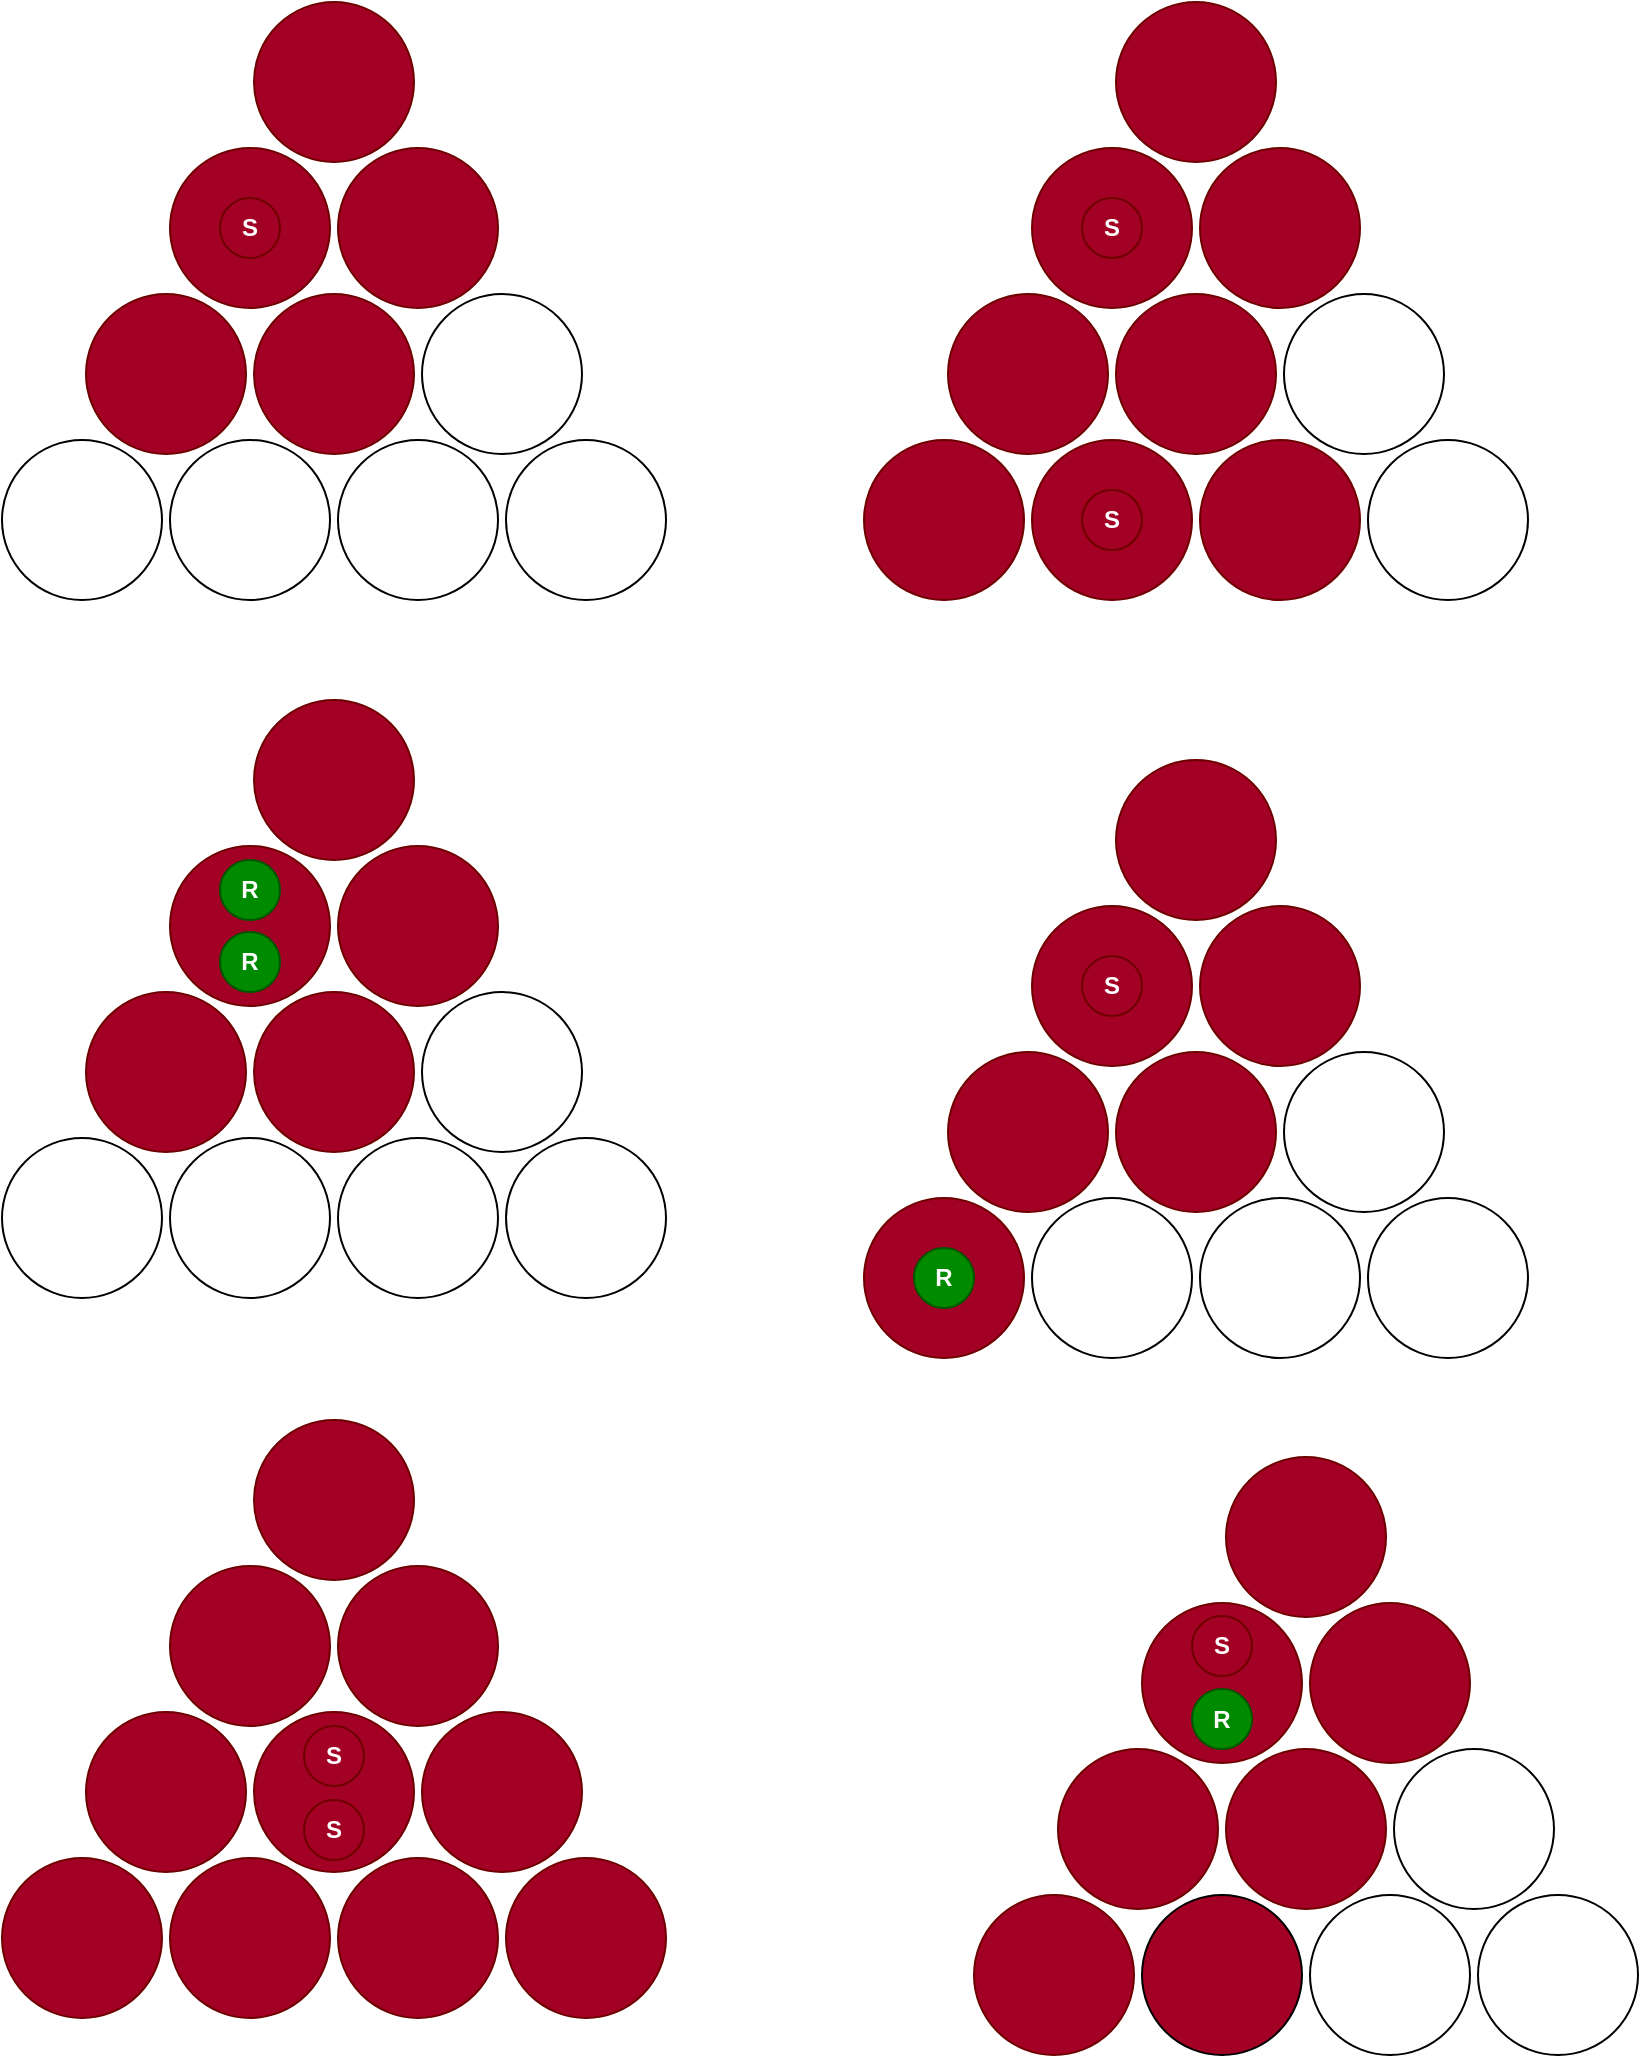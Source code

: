 <mxfile version="28.2.5">
  <diagram name="Page-1" id="XssxNVkgfkh5pdiABYT3">
    <mxGraphModel dx="832" dy="804" grid="1" gridSize="10" guides="1" tooltips="1" connect="1" arrows="1" fold="1" page="1" pageScale="1" pageWidth="850" pageHeight="1100" math="0" shadow="0">
      <root>
        <mxCell id="0" />
        <mxCell id="1" parent="0" />
        <mxCell id="eENtdVPv-HLIvvjdy8y6-1" value="" style="ellipse;whiteSpace=wrap;html=1;aspect=fixed;" vertex="1" parent="1">
          <mxGeometry x="259" y="420" width="80" height="80" as="geometry" />
        </mxCell>
        <mxCell id="eENtdVPv-HLIvvjdy8y6-2" value="" style="ellipse;whiteSpace=wrap;html=1;aspect=fixed;" vertex="1" parent="1">
          <mxGeometry x="343" y="420" width="80" height="80" as="geometry" />
        </mxCell>
        <mxCell id="eENtdVPv-HLIvvjdy8y6-3" value="" style="ellipse;whiteSpace=wrap;html=1;aspect=fixed;" vertex="1" parent="1">
          <mxGeometry x="427" y="420" width="80" height="80" as="geometry" />
        </mxCell>
        <mxCell id="eENtdVPv-HLIvvjdy8y6-4" value="" style="ellipse;whiteSpace=wrap;html=1;aspect=fixed;" vertex="1" parent="1">
          <mxGeometry x="511" y="420" width="80" height="80" as="geometry" />
        </mxCell>
        <mxCell id="eENtdVPv-HLIvvjdy8y6-5" value="" style="ellipse;whiteSpace=wrap;html=1;aspect=fixed;fillColor=#a20025;fontColor=#ffffff;strokeColor=#6F0000;" vertex="1" parent="1">
          <mxGeometry x="301" y="347" width="80" height="80" as="geometry" />
        </mxCell>
        <mxCell id="eENtdVPv-HLIvvjdy8y6-6" value="" style="ellipse;whiteSpace=wrap;html=1;aspect=fixed;fillColor=#a20025;fontColor=#ffffff;strokeColor=#6F0000;" vertex="1" parent="1">
          <mxGeometry x="385" y="347" width="80" height="80" as="geometry" />
        </mxCell>
        <mxCell id="eENtdVPv-HLIvvjdy8y6-7" value="" style="ellipse;whiteSpace=wrap;html=1;aspect=fixed;" vertex="1" parent="1">
          <mxGeometry x="469" y="347" width="80" height="80" as="geometry" />
        </mxCell>
        <mxCell id="eENtdVPv-HLIvvjdy8y6-8" value="" style="ellipse;whiteSpace=wrap;html=1;aspect=fixed;fillColor=#a20025;fontColor=#ffffff;strokeColor=#6F0000;" vertex="1" parent="1">
          <mxGeometry x="343" y="274" width="80" height="80" as="geometry" />
        </mxCell>
        <mxCell id="eENtdVPv-HLIvvjdy8y6-9" value="" style="ellipse;whiteSpace=wrap;html=1;aspect=fixed;fillColor=#a20025;fontColor=#ffffff;strokeColor=#6F0000;" vertex="1" parent="1">
          <mxGeometry x="427" y="274" width="80" height="80" as="geometry" />
        </mxCell>
        <mxCell id="eENtdVPv-HLIvvjdy8y6-10" value="" style="ellipse;whiteSpace=wrap;html=1;aspect=fixed;fillColor=#a20025;fontColor=#ffffff;strokeColor=#6F0000;" vertex="1" parent="1">
          <mxGeometry x="385" y="201" width="80" height="80" as="geometry" />
        </mxCell>
        <mxCell id="eENtdVPv-HLIvvjdy8y6-16" value="" style="ellipse;whiteSpace=wrap;html=1;aspect=fixed;" vertex="1" parent="1">
          <mxGeometry x="259" y="769" width="80" height="80" as="geometry" />
        </mxCell>
        <mxCell id="eENtdVPv-HLIvvjdy8y6-17" value="" style="ellipse;whiteSpace=wrap;html=1;aspect=fixed;" vertex="1" parent="1">
          <mxGeometry x="343" y="769" width="80" height="80" as="geometry" />
        </mxCell>
        <mxCell id="eENtdVPv-HLIvvjdy8y6-18" value="" style="ellipse;whiteSpace=wrap;html=1;aspect=fixed;" vertex="1" parent="1">
          <mxGeometry x="427" y="769" width="80" height="80" as="geometry" />
        </mxCell>
        <mxCell id="eENtdVPv-HLIvvjdy8y6-19" value="" style="ellipse;whiteSpace=wrap;html=1;aspect=fixed;" vertex="1" parent="1">
          <mxGeometry x="511" y="769" width="80" height="80" as="geometry" />
        </mxCell>
        <mxCell id="eENtdVPv-HLIvvjdy8y6-20" value="" style="ellipse;whiteSpace=wrap;html=1;aspect=fixed;fillColor=#a20025;fontColor=#ffffff;strokeColor=#6F0000;" vertex="1" parent="1">
          <mxGeometry x="301" y="696" width="80" height="80" as="geometry" />
        </mxCell>
        <mxCell id="eENtdVPv-HLIvvjdy8y6-21" value="" style="ellipse;whiteSpace=wrap;html=1;aspect=fixed;fillColor=#a20025;fontColor=#ffffff;strokeColor=#6F0000;" vertex="1" parent="1">
          <mxGeometry x="385" y="696" width="80" height="80" as="geometry" />
        </mxCell>
        <mxCell id="eENtdVPv-HLIvvjdy8y6-22" value="" style="ellipse;whiteSpace=wrap;html=1;aspect=fixed;" vertex="1" parent="1">
          <mxGeometry x="469" y="696" width="80" height="80" as="geometry" />
        </mxCell>
        <mxCell id="eENtdVPv-HLIvvjdy8y6-23" value="" style="ellipse;whiteSpace=wrap;html=1;aspect=fixed;fillColor=#a20025;fontColor=#ffffff;strokeColor=#6F0000;" vertex="1" parent="1">
          <mxGeometry x="343" y="623" width="80" height="80" as="geometry" />
        </mxCell>
        <mxCell id="eENtdVPv-HLIvvjdy8y6-24" value="" style="ellipse;whiteSpace=wrap;html=1;aspect=fixed;fillColor=#a20025;fontColor=#ffffff;strokeColor=#6F0000;" vertex="1" parent="1">
          <mxGeometry x="427" y="623" width="80" height="80" as="geometry" />
        </mxCell>
        <mxCell id="eENtdVPv-HLIvvjdy8y6-25" value="" style="ellipse;whiteSpace=wrap;html=1;aspect=fixed;fillColor=#a20025;fontColor=#ffffff;strokeColor=#6F0000;" vertex="1" parent="1">
          <mxGeometry x="385" y="550" width="80" height="80" as="geometry" />
        </mxCell>
        <mxCell id="eENtdVPv-HLIvvjdy8y6-26" value="&lt;b&gt;S&lt;/b&gt;" style="ellipse;whiteSpace=wrap;html=1;aspect=fixed;fillColor=light-dark(#A20025,#FF0000);fontColor=#ffffff;strokeColor=#6F0000;" vertex="1" parent="1">
          <mxGeometry x="368" y="299" width="30" height="30" as="geometry" />
        </mxCell>
        <mxCell id="eENtdVPv-HLIvvjdy8y6-27" value="" style="ellipse;whiteSpace=wrap;html=1;aspect=fixed;fillColor=#a20025;fontColor=#ffffff;strokeColor=#6F0000;" vertex="1" parent="1">
          <mxGeometry x="690" y="420" width="80" height="80" as="geometry" />
        </mxCell>
        <mxCell id="eENtdVPv-HLIvvjdy8y6-28" value="" style="ellipse;whiteSpace=wrap;html=1;aspect=fixed;fillColor=#a20025;fontColor=#ffffff;strokeColor=#6F0000;" vertex="1" parent="1">
          <mxGeometry x="774" y="420" width="80" height="80" as="geometry" />
        </mxCell>
        <mxCell id="eENtdVPv-HLIvvjdy8y6-29" value="" style="ellipse;whiteSpace=wrap;html=1;aspect=fixed;fillColor=#a20025;fontColor=#ffffff;strokeColor=#6F0000;" vertex="1" parent="1">
          <mxGeometry x="858" y="420" width="80" height="80" as="geometry" />
        </mxCell>
        <mxCell id="eENtdVPv-HLIvvjdy8y6-30" value="" style="ellipse;whiteSpace=wrap;html=1;aspect=fixed;" vertex="1" parent="1">
          <mxGeometry x="942" y="420" width="80" height="80" as="geometry" />
        </mxCell>
        <mxCell id="eENtdVPv-HLIvvjdy8y6-31" value="" style="ellipse;whiteSpace=wrap;html=1;aspect=fixed;fillColor=#a20025;fontColor=#ffffff;strokeColor=#6F0000;" vertex="1" parent="1">
          <mxGeometry x="732" y="347" width="80" height="80" as="geometry" />
        </mxCell>
        <mxCell id="eENtdVPv-HLIvvjdy8y6-32" value="" style="ellipse;whiteSpace=wrap;html=1;aspect=fixed;fillColor=#a20025;fontColor=#ffffff;strokeColor=#6F0000;" vertex="1" parent="1">
          <mxGeometry x="816" y="347" width="80" height="80" as="geometry" />
        </mxCell>
        <mxCell id="eENtdVPv-HLIvvjdy8y6-33" value="" style="ellipse;whiteSpace=wrap;html=1;aspect=fixed;" vertex="1" parent="1">
          <mxGeometry x="900" y="347" width="80" height="80" as="geometry" />
        </mxCell>
        <mxCell id="eENtdVPv-HLIvvjdy8y6-34" value="" style="ellipse;whiteSpace=wrap;html=1;aspect=fixed;fillColor=#a20025;fontColor=#ffffff;strokeColor=#6F0000;" vertex="1" parent="1">
          <mxGeometry x="774" y="274" width="80" height="80" as="geometry" />
        </mxCell>
        <mxCell id="eENtdVPv-HLIvvjdy8y6-35" value="" style="ellipse;whiteSpace=wrap;html=1;aspect=fixed;fillColor=#a20025;fontColor=#ffffff;strokeColor=#6F0000;" vertex="1" parent="1">
          <mxGeometry x="858" y="274" width="80" height="80" as="geometry" />
        </mxCell>
        <mxCell id="eENtdVPv-HLIvvjdy8y6-36" value="" style="ellipse;whiteSpace=wrap;html=1;aspect=fixed;fillColor=#a20025;fontColor=#ffffff;strokeColor=#6F0000;" vertex="1" parent="1">
          <mxGeometry x="816" y="201" width="80" height="80" as="geometry" />
        </mxCell>
        <mxCell id="eENtdVPv-HLIvvjdy8y6-37" value="&lt;b&gt;S&lt;/b&gt;" style="ellipse;whiteSpace=wrap;html=1;aspect=fixed;fillColor=light-dark(#A20025,#FF0000);fontColor=#ffffff;strokeColor=#6F0000;" vertex="1" parent="1">
          <mxGeometry x="799" y="299" width="30" height="30" as="geometry" />
        </mxCell>
        <mxCell id="eENtdVPv-HLIvvjdy8y6-38" value="&lt;b&gt;S&lt;/b&gt;" style="ellipse;whiteSpace=wrap;html=1;aspect=fixed;fillColor=light-dark(#A20025,#FF0000);fontColor=#ffffff;strokeColor=#6F0000;" vertex="1" parent="1">
          <mxGeometry x="799" y="445" width="30" height="30" as="geometry" />
        </mxCell>
        <mxCell id="eENtdVPv-HLIvvjdy8y6-39" value="" style="ellipse;whiteSpace=wrap;html=1;aspect=fixed;fillColor=#a20025;fontColor=#ffffff;strokeColor=#6F0000;" vertex="1" parent="1">
          <mxGeometry x="690" y="799" width="80" height="80" as="geometry" />
        </mxCell>
        <mxCell id="eENtdVPv-HLIvvjdy8y6-40" value="" style="ellipse;whiteSpace=wrap;html=1;aspect=fixed;" vertex="1" parent="1">
          <mxGeometry x="774" y="799" width="80" height="80" as="geometry" />
        </mxCell>
        <mxCell id="eENtdVPv-HLIvvjdy8y6-41" value="" style="ellipse;whiteSpace=wrap;html=1;aspect=fixed;" vertex="1" parent="1">
          <mxGeometry x="858" y="799" width="80" height="80" as="geometry" />
        </mxCell>
        <mxCell id="eENtdVPv-HLIvvjdy8y6-42" value="" style="ellipse;whiteSpace=wrap;html=1;aspect=fixed;" vertex="1" parent="1">
          <mxGeometry x="942" y="799" width="80" height="80" as="geometry" />
        </mxCell>
        <mxCell id="eENtdVPv-HLIvvjdy8y6-43" value="" style="ellipse;whiteSpace=wrap;html=1;aspect=fixed;fillColor=#a20025;fontColor=#ffffff;strokeColor=#6F0000;" vertex="1" parent="1">
          <mxGeometry x="732" y="726" width="80" height="80" as="geometry" />
        </mxCell>
        <mxCell id="eENtdVPv-HLIvvjdy8y6-44" value="" style="ellipse;whiteSpace=wrap;html=1;aspect=fixed;fillColor=#a20025;fontColor=#ffffff;strokeColor=#6F0000;" vertex="1" parent="1">
          <mxGeometry x="816" y="726" width="80" height="80" as="geometry" />
        </mxCell>
        <mxCell id="eENtdVPv-HLIvvjdy8y6-45" value="" style="ellipse;whiteSpace=wrap;html=1;aspect=fixed;" vertex="1" parent="1">
          <mxGeometry x="900" y="726" width="80" height="80" as="geometry" />
        </mxCell>
        <mxCell id="eENtdVPv-HLIvvjdy8y6-46" value="" style="ellipse;whiteSpace=wrap;html=1;aspect=fixed;fillColor=#a20025;fontColor=#ffffff;strokeColor=#6F0000;" vertex="1" parent="1">
          <mxGeometry x="774" y="653" width="80" height="80" as="geometry" />
        </mxCell>
        <mxCell id="eENtdVPv-HLIvvjdy8y6-47" value="" style="ellipse;whiteSpace=wrap;html=1;aspect=fixed;fillColor=#a20025;fontColor=#ffffff;strokeColor=#6F0000;" vertex="1" parent="1">
          <mxGeometry x="858" y="653" width="80" height="80" as="geometry" />
        </mxCell>
        <mxCell id="eENtdVPv-HLIvvjdy8y6-48" value="" style="ellipse;whiteSpace=wrap;html=1;aspect=fixed;fillColor=#a20025;fontColor=#ffffff;strokeColor=#6F0000;" vertex="1" parent="1">
          <mxGeometry x="816" y="580" width="80" height="80" as="geometry" />
        </mxCell>
        <mxCell id="eENtdVPv-HLIvvjdy8y6-49" value="&lt;b&gt;S&lt;/b&gt;" style="ellipse;whiteSpace=wrap;html=1;aspect=fixed;fillColor=light-dark(#A20025,#FF0000);fontColor=#ffffff;strokeColor=#6F0000;" vertex="1" parent="1">
          <mxGeometry x="799" y="678" width="30" height="30" as="geometry" />
        </mxCell>
        <mxCell id="eENtdVPv-HLIvvjdy8y6-51" value="&lt;b&gt;R&lt;/b&gt;" style="ellipse;whiteSpace=wrap;html=1;aspect=fixed;fillColor=#008a00;fontColor=#ffffff;strokeColor=#005700;" vertex="1" parent="1">
          <mxGeometry x="715" y="824" width="30" height="30" as="geometry" />
        </mxCell>
        <mxCell id="eENtdVPv-HLIvvjdy8y6-52" value="&lt;b&gt;R&lt;/b&gt;" style="ellipse;whiteSpace=wrap;html=1;aspect=fixed;fillColor=#008a00;fontColor=#ffffff;strokeColor=#005700;" vertex="1" parent="1">
          <mxGeometry x="368" y="630" width="30" height="30" as="geometry" />
        </mxCell>
        <mxCell id="eENtdVPv-HLIvvjdy8y6-53" value="&lt;b&gt;R&lt;/b&gt;" style="ellipse;whiteSpace=wrap;html=1;aspect=fixed;fillColor=#008a00;fontColor=#ffffff;strokeColor=#005700;" vertex="1" parent="1">
          <mxGeometry x="368" y="666" width="30" height="30" as="geometry" />
        </mxCell>
        <mxCell id="eENtdVPv-HLIvvjdy8y6-54" value="" style="ellipse;whiteSpace=wrap;html=1;aspect=fixed;fillColor=#a20025;fontColor=#ffffff;strokeColor=#6F0000;" vertex="1" parent="1">
          <mxGeometry x="259" y="1129" width="80" height="80" as="geometry" />
        </mxCell>
        <mxCell id="eENtdVPv-HLIvvjdy8y6-55" value="" style="ellipse;whiteSpace=wrap;html=1;aspect=fixed;fillColor=#a20025;fontColor=#ffffff;strokeColor=#6F0000;" vertex="1" parent="1">
          <mxGeometry x="343" y="1129" width="80" height="80" as="geometry" />
        </mxCell>
        <mxCell id="eENtdVPv-HLIvvjdy8y6-56" value="" style="ellipse;whiteSpace=wrap;html=1;aspect=fixed;fillColor=#a20025;fontColor=#ffffff;strokeColor=#6F0000;" vertex="1" parent="1">
          <mxGeometry x="427" y="1129" width="80" height="80" as="geometry" />
        </mxCell>
        <mxCell id="eENtdVPv-HLIvvjdy8y6-57" value="" style="ellipse;whiteSpace=wrap;html=1;aspect=fixed;fillColor=#a20025;fontColor=#ffffff;strokeColor=#6F0000;" vertex="1" parent="1">
          <mxGeometry x="511" y="1129" width="80" height="80" as="geometry" />
        </mxCell>
        <mxCell id="eENtdVPv-HLIvvjdy8y6-58" value="" style="ellipse;whiteSpace=wrap;html=1;aspect=fixed;fillColor=#a20025;fontColor=#ffffff;strokeColor=#6F0000;" vertex="1" parent="1">
          <mxGeometry x="301" y="1056" width="80" height="80" as="geometry" />
        </mxCell>
        <mxCell id="eENtdVPv-HLIvvjdy8y6-59" value="" style="ellipse;whiteSpace=wrap;html=1;aspect=fixed;fillColor=#a20025;fontColor=#ffffff;strokeColor=#6F0000;" vertex="1" parent="1">
          <mxGeometry x="385" y="1056" width="80" height="80" as="geometry" />
        </mxCell>
        <mxCell id="eENtdVPv-HLIvvjdy8y6-60" value="" style="ellipse;whiteSpace=wrap;html=1;aspect=fixed;fillColor=#a20025;fontColor=#ffffff;strokeColor=#6F0000;" vertex="1" parent="1">
          <mxGeometry x="469" y="1056" width="80" height="80" as="geometry" />
        </mxCell>
        <mxCell id="eENtdVPv-HLIvvjdy8y6-61" value="" style="ellipse;whiteSpace=wrap;html=1;aspect=fixed;fillColor=#a20025;fontColor=#ffffff;strokeColor=#6F0000;" vertex="1" parent="1">
          <mxGeometry x="343" y="983" width="80" height="80" as="geometry" />
        </mxCell>
        <mxCell id="eENtdVPv-HLIvvjdy8y6-62" value="" style="ellipse;whiteSpace=wrap;html=1;aspect=fixed;fillColor=#a20025;fontColor=#ffffff;strokeColor=#6F0000;" vertex="1" parent="1">
          <mxGeometry x="427" y="983" width="80" height="80" as="geometry" />
        </mxCell>
        <mxCell id="eENtdVPv-HLIvvjdy8y6-63" value="" style="ellipse;whiteSpace=wrap;html=1;aspect=fixed;fillColor=#a20025;fontColor=#ffffff;strokeColor=#6F0000;" vertex="1" parent="1">
          <mxGeometry x="385" y="910" width="80" height="80" as="geometry" />
        </mxCell>
        <mxCell id="eENtdVPv-HLIvvjdy8y6-66" value="&lt;b&gt;S&lt;/b&gt;" style="ellipse;whiteSpace=wrap;html=1;aspect=fixed;fillColor=light-dark(#A20025,#FF0000);fontColor=#ffffff;strokeColor=#6F0000;" vertex="1" parent="1">
          <mxGeometry x="410" y="1063" width="30" height="30" as="geometry" />
        </mxCell>
        <mxCell id="eENtdVPv-HLIvvjdy8y6-67" value="&lt;b&gt;S&lt;/b&gt;" style="ellipse;whiteSpace=wrap;html=1;aspect=fixed;fillColor=light-dark(#A20025,#FF0000);fontColor=#ffffff;strokeColor=#6F0000;" vertex="1" parent="1">
          <mxGeometry x="410" y="1100" width="30" height="30" as="geometry" />
        </mxCell>
        <mxCell id="eENtdVPv-HLIvvjdy8y6-68" value="" style="ellipse;whiteSpace=wrap;html=1;aspect=fixed;fillColor=light-dark(#A20025,#FFFF66);fontColor=#ffffff;strokeColor=#6F0000;" vertex="1" parent="1">
          <mxGeometry x="745" y="1147.5" width="80" height="80" as="geometry" />
        </mxCell>
        <mxCell id="eENtdVPv-HLIvvjdy8y6-69" value="" style="ellipse;whiteSpace=wrap;html=1;aspect=fixed;fillColor=light-dark(#A20025,#FFFF66);" vertex="1" parent="1">
          <mxGeometry x="829" y="1147.5" width="80" height="80" as="geometry" />
        </mxCell>
        <mxCell id="eENtdVPv-HLIvvjdy8y6-70" value="" style="ellipse;whiteSpace=wrap;html=1;aspect=fixed;" vertex="1" parent="1">
          <mxGeometry x="913" y="1147.5" width="80" height="80" as="geometry" />
        </mxCell>
        <mxCell id="eENtdVPv-HLIvvjdy8y6-71" value="" style="ellipse;whiteSpace=wrap;html=1;aspect=fixed;" vertex="1" parent="1">
          <mxGeometry x="997" y="1147.5" width="80" height="80" as="geometry" />
        </mxCell>
        <mxCell id="eENtdVPv-HLIvvjdy8y6-72" value="" style="ellipse;whiteSpace=wrap;html=1;aspect=fixed;fillColor=#a20025;fontColor=#ffffff;strokeColor=#6F0000;" vertex="1" parent="1">
          <mxGeometry x="787" y="1074.5" width="80" height="80" as="geometry" />
        </mxCell>
        <mxCell id="eENtdVPv-HLIvvjdy8y6-73" value="" style="ellipse;whiteSpace=wrap;html=1;aspect=fixed;fillColor=#a20025;fontColor=#ffffff;strokeColor=#6F0000;" vertex="1" parent="1">
          <mxGeometry x="871" y="1074.5" width="80" height="80" as="geometry" />
        </mxCell>
        <mxCell id="eENtdVPv-HLIvvjdy8y6-74" value="" style="ellipse;whiteSpace=wrap;html=1;aspect=fixed;" vertex="1" parent="1">
          <mxGeometry x="955" y="1074.5" width="80" height="80" as="geometry" />
        </mxCell>
        <mxCell id="eENtdVPv-HLIvvjdy8y6-75" value="" style="ellipse;whiteSpace=wrap;html=1;aspect=fixed;fillColor=#a20025;fontColor=#ffffff;strokeColor=#6F0000;" vertex="1" parent="1">
          <mxGeometry x="829" y="1001.5" width="80" height="80" as="geometry" />
        </mxCell>
        <mxCell id="eENtdVPv-HLIvvjdy8y6-76" value="" style="ellipse;whiteSpace=wrap;html=1;aspect=fixed;fillColor=#a20025;fontColor=#ffffff;strokeColor=#6F0000;" vertex="1" parent="1">
          <mxGeometry x="913" y="1001.5" width="80" height="80" as="geometry" />
        </mxCell>
        <mxCell id="eENtdVPv-HLIvvjdy8y6-77" value="" style="ellipse;whiteSpace=wrap;html=1;aspect=fixed;fillColor=#a20025;fontColor=#ffffff;strokeColor=#6F0000;" vertex="1" parent="1">
          <mxGeometry x="871" y="928.5" width="80" height="80" as="geometry" />
        </mxCell>
        <mxCell id="eENtdVPv-HLIvvjdy8y6-78" value="&lt;b&gt;S&lt;/b&gt;" style="ellipse;whiteSpace=wrap;html=1;aspect=fixed;fillColor=light-dark(#A20025,#FF0000);fontColor=#ffffff;strokeColor=#6F0000;" vertex="1" parent="1">
          <mxGeometry x="854" y="1008" width="30" height="30" as="geometry" />
        </mxCell>
        <mxCell id="eENtdVPv-HLIvvjdy8y6-79" value="&lt;b&gt;R&lt;/b&gt;" style="ellipse;whiteSpace=wrap;html=1;aspect=fixed;fillColor=#008a00;fontColor=#ffffff;strokeColor=#005700;" vertex="1" parent="1">
          <mxGeometry x="854" y="1044.5" width="30" height="30" as="geometry" />
        </mxCell>
      </root>
    </mxGraphModel>
  </diagram>
</mxfile>
